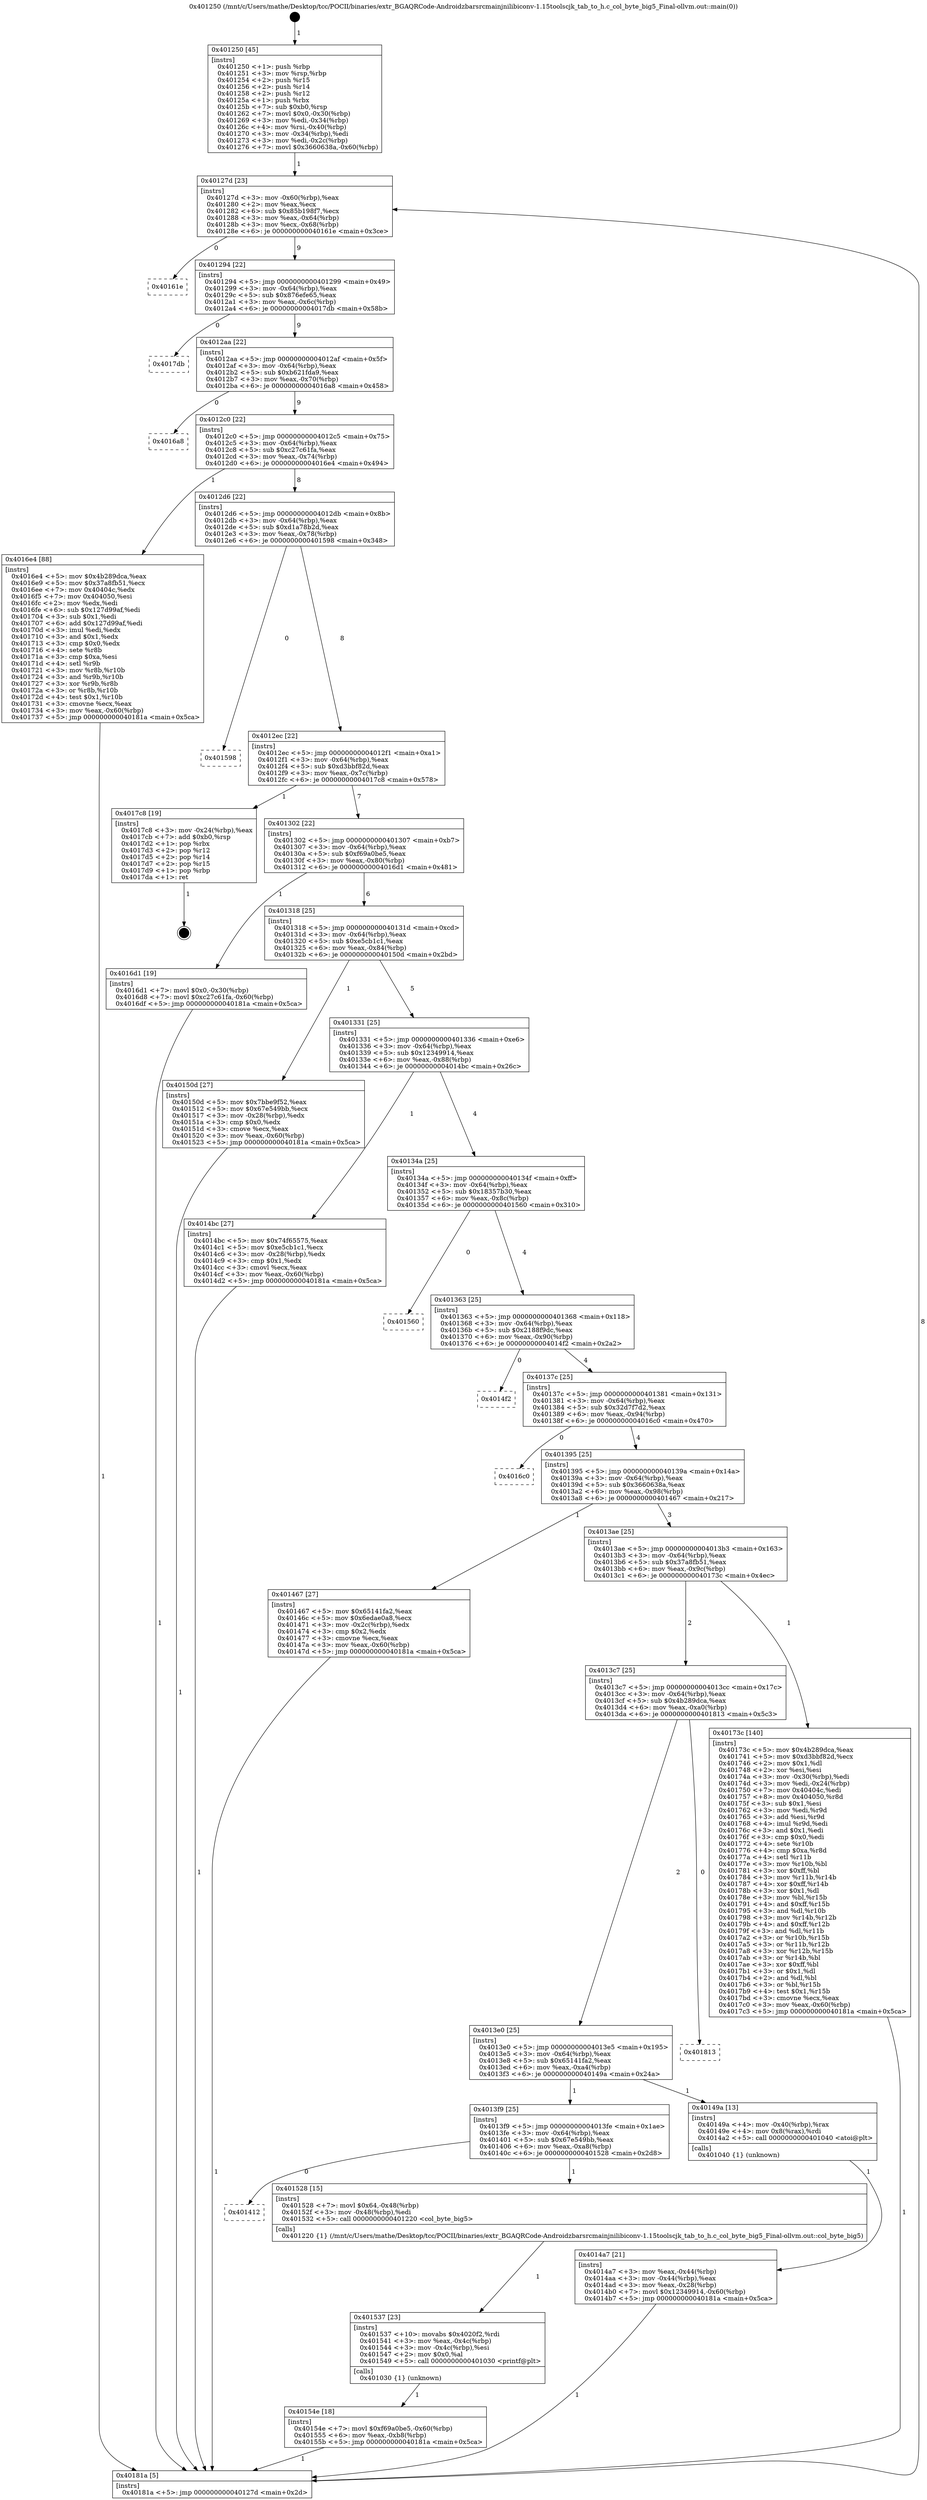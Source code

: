 digraph "0x401250" {
  label = "0x401250 (/mnt/c/Users/mathe/Desktop/tcc/POCII/binaries/extr_BGAQRCode-Androidzbarsrcmainjnilibiconv-1.15toolscjk_tab_to_h.c_col_byte_big5_Final-ollvm.out::main(0))"
  labelloc = "t"
  node[shape=record]

  Entry [label="",width=0.3,height=0.3,shape=circle,fillcolor=black,style=filled]
  "0x40127d" [label="{
     0x40127d [23]\l
     | [instrs]\l
     &nbsp;&nbsp;0x40127d \<+3\>: mov -0x60(%rbp),%eax\l
     &nbsp;&nbsp;0x401280 \<+2\>: mov %eax,%ecx\l
     &nbsp;&nbsp;0x401282 \<+6\>: sub $0x85b198f7,%ecx\l
     &nbsp;&nbsp;0x401288 \<+3\>: mov %eax,-0x64(%rbp)\l
     &nbsp;&nbsp;0x40128b \<+3\>: mov %ecx,-0x68(%rbp)\l
     &nbsp;&nbsp;0x40128e \<+6\>: je 000000000040161e \<main+0x3ce\>\l
  }"]
  "0x40161e" [label="{
     0x40161e\l
  }", style=dashed]
  "0x401294" [label="{
     0x401294 [22]\l
     | [instrs]\l
     &nbsp;&nbsp;0x401294 \<+5\>: jmp 0000000000401299 \<main+0x49\>\l
     &nbsp;&nbsp;0x401299 \<+3\>: mov -0x64(%rbp),%eax\l
     &nbsp;&nbsp;0x40129c \<+5\>: sub $0x876efe65,%eax\l
     &nbsp;&nbsp;0x4012a1 \<+3\>: mov %eax,-0x6c(%rbp)\l
     &nbsp;&nbsp;0x4012a4 \<+6\>: je 00000000004017db \<main+0x58b\>\l
  }"]
  Exit [label="",width=0.3,height=0.3,shape=circle,fillcolor=black,style=filled,peripheries=2]
  "0x4017db" [label="{
     0x4017db\l
  }", style=dashed]
  "0x4012aa" [label="{
     0x4012aa [22]\l
     | [instrs]\l
     &nbsp;&nbsp;0x4012aa \<+5\>: jmp 00000000004012af \<main+0x5f\>\l
     &nbsp;&nbsp;0x4012af \<+3\>: mov -0x64(%rbp),%eax\l
     &nbsp;&nbsp;0x4012b2 \<+5\>: sub $0xb621fda9,%eax\l
     &nbsp;&nbsp;0x4012b7 \<+3\>: mov %eax,-0x70(%rbp)\l
     &nbsp;&nbsp;0x4012ba \<+6\>: je 00000000004016a8 \<main+0x458\>\l
  }"]
  "0x40154e" [label="{
     0x40154e [18]\l
     | [instrs]\l
     &nbsp;&nbsp;0x40154e \<+7\>: movl $0xf69a0be5,-0x60(%rbp)\l
     &nbsp;&nbsp;0x401555 \<+6\>: mov %eax,-0xb8(%rbp)\l
     &nbsp;&nbsp;0x40155b \<+5\>: jmp 000000000040181a \<main+0x5ca\>\l
  }"]
  "0x4016a8" [label="{
     0x4016a8\l
  }", style=dashed]
  "0x4012c0" [label="{
     0x4012c0 [22]\l
     | [instrs]\l
     &nbsp;&nbsp;0x4012c0 \<+5\>: jmp 00000000004012c5 \<main+0x75\>\l
     &nbsp;&nbsp;0x4012c5 \<+3\>: mov -0x64(%rbp),%eax\l
     &nbsp;&nbsp;0x4012c8 \<+5\>: sub $0xc27c61fa,%eax\l
     &nbsp;&nbsp;0x4012cd \<+3\>: mov %eax,-0x74(%rbp)\l
     &nbsp;&nbsp;0x4012d0 \<+6\>: je 00000000004016e4 \<main+0x494\>\l
  }"]
  "0x401537" [label="{
     0x401537 [23]\l
     | [instrs]\l
     &nbsp;&nbsp;0x401537 \<+10\>: movabs $0x4020f2,%rdi\l
     &nbsp;&nbsp;0x401541 \<+3\>: mov %eax,-0x4c(%rbp)\l
     &nbsp;&nbsp;0x401544 \<+3\>: mov -0x4c(%rbp),%esi\l
     &nbsp;&nbsp;0x401547 \<+2\>: mov $0x0,%al\l
     &nbsp;&nbsp;0x401549 \<+5\>: call 0000000000401030 \<printf@plt\>\l
     | [calls]\l
     &nbsp;&nbsp;0x401030 \{1\} (unknown)\l
  }"]
  "0x4016e4" [label="{
     0x4016e4 [88]\l
     | [instrs]\l
     &nbsp;&nbsp;0x4016e4 \<+5\>: mov $0x4b289dca,%eax\l
     &nbsp;&nbsp;0x4016e9 \<+5\>: mov $0x37a8fb51,%ecx\l
     &nbsp;&nbsp;0x4016ee \<+7\>: mov 0x40404c,%edx\l
     &nbsp;&nbsp;0x4016f5 \<+7\>: mov 0x404050,%esi\l
     &nbsp;&nbsp;0x4016fc \<+2\>: mov %edx,%edi\l
     &nbsp;&nbsp;0x4016fe \<+6\>: sub $0x127d99af,%edi\l
     &nbsp;&nbsp;0x401704 \<+3\>: sub $0x1,%edi\l
     &nbsp;&nbsp;0x401707 \<+6\>: add $0x127d99af,%edi\l
     &nbsp;&nbsp;0x40170d \<+3\>: imul %edi,%edx\l
     &nbsp;&nbsp;0x401710 \<+3\>: and $0x1,%edx\l
     &nbsp;&nbsp;0x401713 \<+3\>: cmp $0x0,%edx\l
     &nbsp;&nbsp;0x401716 \<+4\>: sete %r8b\l
     &nbsp;&nbsp;0x40171a \<+3\>: cmp $0xa,%esi\l
     &nbsp;&nbsp;0x40171d \<+4\>: setl %r9b\l
     &nbsp;&nbsp;0x401721 \<+3\>: mov %r8b,%r10b\l
     &nbsp;&nbsp;0x401724 \<+3\>: and %r9b,%r10b\l
     &nbsp;&nbsp;0x401727 \<+3\>: xor %r9b,%r8b\l
     &nbsp;&nbsp;0x40172a \<+3\>: or %r8b,%r10b\l
     &nbsp;&nbsp;0x40172d \<+4\>: test $0x1,%r10b\l
     &nbsp;&nbsp;0x401731 \<+3\>: cmovne %ecx,%eax\l
     &nbsp;&nbsp;0x401734 \<+3\>: mov %eax,-0x60(%rbp)\l
     &nbsp;&nbsp;0x401737 \<+5\>: jmp 000000000040181a \<main+0x5ca\>\l
  }"]
  "0x4012d6" [label="{
     0x4012d6 [22]\l
     | [instrs]\l
     &nbsp;&nbsp;0x4012d6 \<+5\>: jmp 00000000004012db \<main+0x8b\>\l
     &nbsp;&nbsp;0x4012db \<+3\>: mov -0x64(%rbp),%eax\l
     &nbsp;&nbsp;0x4012de \<+5\>: sub $0xd1a78b2d,%eax\l
     &nbsp;&nbsp;0x4012e3 \<+3\>: mov %eax,-0x78(%rbp)\l
     &nbsp;&nbsp;0x4012e6 \<+6\>: je 0000000000401598 \<main+0x348\>\l
  }"]
  "0x401412" [label="{
     0x401412\l
  }", style=dashed]
  "0x401598" [label="{
     0x401598\l
  }", style=dashed]
  "0x4012ec" [label="{
     0x4012ec [22]\l
     | [instrs]\l
     &nbsp;&nbsp;0x4012ec \<+5\>: jmp 00000000004012f1 \<main+0xa1\>\l
     &nbsp;&nbsp;0x4012f1 \<+3\>: mov -0x64(%rbp),%eax\l
     &nbsp;&nbsp;0x4012f4 \<+5\>: sub $0xd3bbf82d,%eax\l
     &nbsp;&nbsp;0x4012f9 \<+3\>: mov %eax,-0x7c(%rbp)\l
     &nbsp;&nbsp;0x4012fc \<+6\>: je 00000000004017c8 \<main+0x578\>\l
  }"]
  "0x401528" [label="{
     0x401528 [15]\l
     | [instrs]\l
     &nbsp;&nbsp;0x401528 \<+7\>: movl $0x64,-0x48(%rbp)\l
     &nbsp;&nbsp;0x40152f \<+3\>: mov -0x48(%rbp),%edi\l
     &nbsp;&nbsp;0x401532 \<+5\>: call 0000000000401220 \<col_byte_big5\>\l
     | [calls]\l
     &nbsp;&nbsp;0x401220 \{1\} (/mnt/c/Users/mathe/Desktop/tcc/POCII/binaries/extr_BGAQRCode-Androidzbarsrcmainjnilibiconv-1.15toolscjk_tab_to_h.c_col_byte_big5_Final-ollvm.out::col_byte_big5)\l
  }"]
  "0x4017c8" [label="{
     0x4017c8 [19]\l
     | [instrs]\l
     &nbsp;&nbsp;0x4017c8 \<+3\>: mov -0x24(%rbp),%eax\l
     &nbsp;&nbsp;0x4017cb \<+7\>: add $0xb0,%rsp\l
     &nbsp;&nbsp;0x4017d2 \<+1\>: pop %rbx\l
     &nbsp;&nbsp;0x4017d3 \<+2\>: pop %r12\l
     &nbsp;&nbsp;0x4017d5 \<+2\>: pop %r14\l
     &nbsp;&nbsp;0x4017d7 \<+2\>: pop %r15\l
     &nbsp;&nbsp;0x4017d9 \<+1\>: pop %rbp\l
     &nbsp;&nbsp;0x4017da \<+1\>: ret\l
  }"]
  "0x401302" [label="{
     0x401302 [22]\l
     | [instrs]\l
     &nbsp;&nbsp;0x401302 \<+5\>: jmp 0000000000401307 \<main+0xb7\>\l
     &nbsp;&nbsp;0x401307 \<+3\>: mov -0x64(%rbp),%eax\l
     &nbsp;&nbsp;0x40130a \<+5\>: sub $0xf69a0be5,%eax\l
     &nbsp;&nbsp;0x40130f \<+3\>: mov %eax,-0x80(%rbp)\l
     &nbsp;&nbsp;0x401312 \<+6\>: je 00000000004016d1 \<main+0x481\>\l
  }"]
  "0x4014a7" [label="{
     0x4014a7 [21]\l
     | [instrs]\l
     &nbsp;&nbsp;0x4014a7 \<+3\>: mov %eax,-0x44(%rbp)\l
     &nbsp;&nbsp;0x4014aa \<+3\>: mov -0x44(%rbp),%eax\l
     &nbsp;&nbsp;0x4014ad \<+3\>: mov %eax,-0x28(%rbp)\l
     &nbsp;&nbsp;0x4014b0 \<+7\>: movl $0x12349914,-0x60(%rbp)\l
     &nbsp;&nbsp;0x4014b7 \<+5\>: jmp 000000000040181a \<main+0x5ca\>\l
  }"]
  "0x4016d1" [label="{
     0x4016d1 [19]\l
     | [instrs]\l
     &nbsp;&nbsp;0x4016d1 \<+7\>: movl $0x0,-0x30(%rbp)\l
     &nbsp;&nbsp;0x4016d8 \<+7\>: movl $0xc27c61fa,-0x60(%rbp)\l
     &nbsp;&nbsp;0x4016df \<+5\>: jmp 000000000040181a \<main+0x5ca\>\l
  }"]
  "0x401318" [label="{
     0x401318 [25]\l
     | [instrs]\l
     &nbsp;&nbsp;0x401318 \<+5\>: jmp 000000000040131d \<main+0xcd\>\l
     &nbsp;&nbsp;0x40131d \<+3\>: mov -0x64(%rbp),%eax\l
     &nbsp;&nbsp;0x401320 \<+5\>: sub $0xe5cb1c1,%eax\l
     &nbsp;&nbsp;0x401325 \<+6\>: mov %eax,-0x84(%rbp)\l
     &nbsp;&nbsp;0x40132b \<+6\>: je 000000000040150d \<main+0x2bd\>\l
  }"]
  "0x4013f9" [label="{
     0x4013f9 [25]\l
     | [instrs]\l
     &nbsp;&nbsp;0x4013f9 \<+5\>: jmp 00000000004013fe \<main+0x1ae\>\l
     &nbsp;&nbsp;0x4013fe \<+3\>: mov -0x64(%rbp),%eax\l
     &nbsp;&nbsp;0x401401 \<+5\>: sub $0x67e549bb,%eax\l
     &nbsp;&nbsp;0x401406 \<+6\>: mov %eax,-0xa8(%rbp)\l
     &nbsp;&nbsp;0x40140c \<+6\>: je 0000000000401528 \<main+0x2d8\>\l
  }"]
  "0x40150d" [label="{
     0x40150d [27]\l
     | [instrs]\l
     &nbsp;&nbsp;0x40150d \<+5\>: mov $0x7bbe9f52,%eax\l
     &nbsp;&nbsp;0x401512 \<+5\>: mov $0x67e549bb,%ecx\l
     &nbsp;&nbsp;0x401517 \<+3\>: mov -0x28(%rbp),%edx\l
     &nbsp;&nbsp;0x40151a \<+3\>: cmp $0x0,%edx\l
     &nbsp;&nbsp;0x40151d \<+3\>: cmove %ecx,%eax\l
     &nbsp;&nbsp;0x401520 \<+3\>: mov %eax,-0x60(%rbp)\l
     &nbsp;&nbsp;0x401523 \<+5\>: jmp 000000000040181a \<main+0x5ca\>\l
  }"]
  "0x401331" [label="{
     0x401331 [25]\l
     | [instrs]\l
     &nbsp;&nbsp;0x401331 \<+5\>: jmp 0000000000401336 \<main+0xe6\>\l
     &nbsp;&nbsp;0x401336 \<+3\>: mov -0x64(%rbp),%eax\l
     &nbsp;&nbsp;0x401339 \<+5\>: sub $0x12349914,%eax\l
     &nbsp;&nbsp;0x40133e \<+6\>: mov %eax,-0x88(%rbp)\l
     &nbsp;&nbsp;0x401344 \<+6\>: je 00000000004014bc \<main+0x26c\>\l
  }"]
  "0x40149a" [label="{
     0x40149a [13]\l
     | [instrs]\l
     &nbsp;&nbsp;0x40149a \<+4\>: mov -0x40(%rbp),%rax\l
     &nbsp;&nbsp;0x40149e \<+4\>: mov 0x8(%rax),%rdi\l
     &nbsp;&nbsp;0x4014a2 \<+5\>: call 0000000000401040 \<atoi@plt\>\l
     | [calls]\l
     &nbsp;&nbsp;0x401040 \{1\} (unknown)\l
  }"]
  "0x4014bc" [label="{
     0x4014bc [27]\l
     | [instrs]\l
     &nbsp;&nbsp;0x4014bc \<+5\>: mov $0x74f65575,%eax\l
     &nbsp;&nbsp;0x4014c1 \<+5\>: mov $0xe5cb1c1,%ecx\l
     &nbsp;&nbsp;0x4014c6 \<+3\>: mov -0x28(%rbp),%edx\l
     &nbsp;&nbsp;0x4014c9 \<+3\>: cmp $0x1,%edx\l
     &nbsp;&nbsp;0x4014cc \<+3\>: cmovl %ecx,%eax\l
     &nbsp;&nbsp;0x4014cf \<+3\>: mov %eax,-0x60(%rbp)\l
     &nbsp;&nbsp;0x4014d2 \<+5\>: jmp 000000000040181a \<main+0x5ca\>\l
  }"]
  "0x40134a" [label="{
     0x40134a [25]\l
     | [instrs]\l
     &nbsp;&nbsp;0x40134a \<+5\>: jmp 000000000040134f \<main+0xff\>\l
     &nbsp;&nbsp;0x40134f \<+3\>: mov -0x64(%rbp),%eax\l
     &nbsp;&nbsp;0x401352 \<+5\>: sub $0x18357b30,%eax\l
     &nbsp;&nbsp;0x401357 \<+6\>: mov %eax,-0x8c(%rbp)\l
     &nbsp;&nbsp;0x40135d \<+6\>: je 0000000000401560 \<main+0x310\>\l
  }"]
  "0x4013e0" [label="{
     0x4013e0 [25]\l
     | [instrs]\l
     &nbsp;&nbsp;0x4013e0 \<+5\>: jmp 00000000004013e5 \<main+0x195\>\l
     &nbsp;&nbsp;0x4013e5 \<+3\>: mov -0x64(%rbp),%eax\l
     &nbsp;&nbsp;0x4013e8 \<+5\>: sub $0x65141fa2,%eax\l
     &nbsp;&nbsp;0x4013ed \<+6\>: mov %eax,-0xa4(%rbp)\l
     &nbsp;&nbsp;0x4013f3 \<+6\>: je 000000000040149a \<main+0x24a\>\l
  }"]
  "0x401560" [label="{
     0x401560\l
  }", style=dashed]
  "0x401363" [label="{
     0x401363 [25]\l
     | [instrs]\l
     &nbsp;&nbsp;0x401363 \<+5\>: jmp 0000000000401368 \<main+0x118\>\l
     &nbsp;&nbsp;0x401368 \<+3\>: mov -0x64(%rbp),%eax\l
     &nbsp;&nbsp;0x40136b \<+5\>: sub $0x2188f9dc,%eax\l
     &nbsp;&nbsp;0x401370 \<+6\>: mov %eax,-0x90(%rbp)\l
     &nbsp;&nbsp;0x401376 \<+6\>: je 00000000004014f2 \<main+0x2a2\>\l
  }"]
  "0x401813" [label="{
     0x401813\l
  }", style=dashed]
  "0x4014f2" [label="{
     0x4014f2\l
  }", style=dashed]
  "0x40137c" [label="{
     0x40137c [25]\l
     | [instrs]\l
     &nbsp;&nbsp;0x40137c \<+5\>: jmp 0000000000401381 \<main+0x131\>\l
     &nbsp;&nbsp;0x401381 \<+3\>: mov -0x64(%rbp),%eax\l
     &nbsp;&nbsp;0x401384 \<+5\>: sub $0x32d7f7d2,%eax\l
     &nbsp;&nbsp;0x401389 \<+6\>: mov %eax,-0x94(%rbp)\l
     &nbsp;&nbsp;0x40138f \<+6\>: je 00000000004016c0 \<main+0x470\>\l
  }"]
  "0x4013c7" [label="{
     0x4013c7 [25]\l
     | [instrs]\l
     &nbsp;&nbsp;0x4013c7 \<+5\>: jmp 00000000004013cc \<main+0x17c\>\l
     &nbsp;&nbsp;0x4013cc \<+3\>: mov -0x64(%rbp),%eax\l
     &nbsp;&nbsp;0x4013cf \<+5\>: sub $0x4b289dca,%eax\l
     &nbsp;&nbsp;0x4013d4 \<+6\>: mov %eax,-0xa0(%rbp)\l
     &nbsp;&nbsp;0x4013da \<+6\>: je 0000000000401813 \<main+0x5c3\>\l
  }"]
  "0x4016c0" [label="{
     0x4016c0\l
  }", style=dashed]
  "0x401395" [label="{
     0x401395 [25]\l
     | [instrs]\l
     &nbsp;&nbsp;0x401395 \<+5\>: jmp 000000000040139a \<main+0x14a\>\l
     &nbsp;&nbsp;0x40139a \<+3\>: mov -0x64(%rbp),%eax\l
     &nbsp;&nbsp;0x40139d \<+5\>: sub $0x3660638a,%eax\l
     &nbsp;&nbsp;0x4013a2 \<+6\>: mov %eax,-0x98(%rbp)\l
     &nbsp;&nbsp;0x4013a8 \<+6\>: je 0000000000401467 \<main+0x217\>\l
  }"]
  "0x40173c" [label="{
     0x40173c [140]\l
     | [instrs]\l
     &nbsp;&nbsp;0x40173c \<+5\>: mov $0x4b289dca,%eax\l
     &nbsp;&nbsp;0x401741 \<+5\>: mov $0xd3bbf82d,%ecx\l
     &nbsp;&nbsp;0x401746 \<+2\>: mov $0x1,%dl\l
     &nbsp;&nbsp;0x401748 \<+2\>: xor %esi,%esi\l
     &nbsp;&nbsp;0x40174a \<+3\>: mov -0x30(%rbp),%edi\l
     &nbsp;&nbsp;0x40174d \<+3\>: mov %edi,-0x24(%rbp)\l
     &nbsp;&nbsp;0x401750 \<+7\>: mov 0x40404c,%edi\l
     &nbsp;&nbsp;0x401757 \<+8\>: mov 0x404050,%r8d\l
     &nbsp;&nbsp;0x40175f \<+3\>: sub $0x1,%esi\l
     &nbsp;&nbsp;0x401762 \<+3\>: mov %edi,%r9d\l
     &nbsp;&nbsp;0x401765 \<+3\>: add %esi,%r9d\l
     &nbsp;&nbsp;0x401768 \<+4\>: imul %r9d,%edi\l
     &nbsp;&nbsp;0x40176c \<+3\>: and $0x1,%edi\l
     &nbsp;&nbsp;0x40176f \<+3\>: cmp $0x0,%edi\l
     &nbsp;&nbsp;0x401772 \<+4\>: sete %r10b\l
     &nbsp;&nbsp;0x401776 \<+4\>: cmp $0xa,%r8d\l
     &nbsp;&nbsp;0x40177a \<+4\>: setl %r11b\l
     &nbsp;&nbsp;0x40177e \<+3\>: mov %r10b,%bl\l
     &nbsp;&nbsp;0x401781 \<+3\>: xor $0xff,%bl\l
     &nbsp;&nbsp;0x401784 \<+3\>: mov %r11b,%r14b\l
     &nbsp;&nbsp;0x401787 \<+4\>: xor $0xff,%r14b\l
     &nbsp;&nbsp;0x40178b \<+3\>: xor $0x1,%dl\l
     &nbsp;&nbsp;0x40178e \<+3\>: mov %bl,%r15b\l
     &nbsp;&nbsp;0x401791 \<+4\>: and $0xff,%r15b\l
     &nbsp;&nbsp;0x401795 \<+3\>: and %dl,%r10b\l
     &nbsp;&nbsp;0x401798 \<+3\>: mov %r14b,%r12b\l
     &nbsp;&nbsp;0x40179b \<+4\>: and $0xff,%r12b\l
     &nbsp;&nbsp;0x40179f \<+3\>: and %dl,%r11b\l
     &nbsp;&nbsp;0x4017a2 \<+3\>: or %r10b,%r15b\l
     &nbsp;&nbsp;0x4017a5 \<+3\>: or %r11b,%r12b\l
     &nbsp;&nbsp;0x4017a8 \<+3\>: xor %r12b,%r15b\l
     &nbsp;&nbsp;0x4017ab \<+3\>: or %r14b,%bl\l
     &nbsp;&nbsp;0x4017ae \<+3\>: xor $0xff,%bl\l
     &nbsp;&nbsp;0x4017b1 \<+3\>: or $0x1,%dl\l
     &nbsp;&nbsp;0x4017b4 \<+2\>: and %dl,%bl\l
     &nbsp;&nbsp;0x4017b6 \<+3\>: or %bl,%r15b\l
     &nbsp;&nbsp;0x4017b9 \<+4\>: test $0x1,%r15b\l
     &nbsp;&nbsp;0x4017bd \<+3\>: cmovne %ecx,%eax\l
     &nbsp;&nbsp;0x4017c0 \<+3\>: mov %eax,-0x60(%rbp)\l
     &nbsp;&nbsp;0x4017c3 \<+5\>: jmp 000000000040181a \<main+0x5ca\>\l
  }"]
  "0x401467" [label="{
     0x401467 [27]\l
     | [instrs]\l
     &nbsp;&nbsp;0x401467 \<+5\>: mov $0x65141fa2,%eax\l
     &nbsp;&nbsp;0x40146c \<+5\>: mov $0x6edae0a8,%ecx\l
     &nbsp;&nbsp;0x401471 \<+3\>: mov -0x2c(%rbp),%edx\l
     &nbsp;&nbsp;0x401474 \<+3\>: cmp $0x2,%edx\l
     &nbsp;&nbsp;0x401477 \<+3\>: cmovne %ecx,%eax\l
     &nbsp;&nbsp;0x40147a \<+3\>: mov %eax,-0x60(%rbp)\l
     &nbsp;&nbsp;0x40147d \<+5\>: jmp 000000000040181a \<main+0x5ca\>\l
  }"]
  "0x4013ae" [label="{
     0x4013ae [25]\l
     | [instrs]\l
     &nbsp;&nbsp;0x4013ae \<+5\>: jmp 00000000004013b3 \<main+0x163\>\l
     &nbsp;&nbsp;0x4013b3 \<+3\>: mov -0x64(%rbp),%eax\l
     &nbsp;&nbsp;0x4013b6 \<+5\>: sub $0x37a8fb51,%eax\l
     &nbsp;&nbsp;0x4013bb \<+6\>: mov %eax,-0x9c(%rbp)\l
     &nbsp;&nbsp;0x4013c1 \<+6\>: je 000000000040173c \<main+0x4ec\>\l
  }"]
  "0x40181a" [label="{
     0x40181a [5]\l
     | [instrs]\l
     &nbsp;&nbsp;0x40181a \<+5\>: jmp 000000000040127d \<main+0x2d\>\l
  }"]
  "0x401250" [label="{
     0x401250 [45]\l
     | [instrs]\l
     &nbsp;&nbsp;0x401250 \<+1\>: push %rbp\l
     &nbsp;&nbsp;0x401251 \<+3\>: mov %rsp,%rbp\l
     &nbsp;&nbsp;0x401254 \<+2\>: push %r15\l
     &nbsp;&nbsp;0x401256 \<+2\>: push %r14\l
     &nbsp;&nbsp;0x401258 \<+2\>: push %r12\l
     &nbsp;&nbsp;0x40125a \<+1\>: push %rbx\l
     &nbsp;&nbsp;0x40125b \<+7\>: sub $0xb0,%rsp\l
     &nbsp;&nbsp;0x401262 \<+7\>: movl $0x0,-0x30(%rbp)\l
     &nbsp;&nbsp;0x401269 \<+3\>: mov %edi,-0x34(%rbp)\l
     &nbsp;&nbsp;0x40126c \<+4\>: mov %rsi,-0x40(%rbp)\l
     &nbsp;&nbsp;0x401270 \<+3\>: mov -0x34(%rbp),%edi\l
     &nbsp;&nbsp;0x401273 \<+3\>: mov %edi,-0x2c(%rbp)\l
     &nbsp;&nbsp;0x401276 \<+7\>: movl $0x3660638a,-0x60(%rbp)\l
  }"]
  Entry -> "0x401250" [label=" 1"]
  "0x40127d" -> "0x40161e" [label=" 0"]
  "0x40127d" -> "0x401294" [label=" 9"]
  "0x4017c8" -> Exit [label=" 1"]
  "0x401294" -> "0x4017db" [label=" 0"]
  "0x401294" -> "0x4012aa" [label=" 9"]
  "0x40173c" -> "0x40181a" [label=" 1"]
  "0x4012aa" -> "0x4016a8" [label=" 0"]
  "0x4012aa" -> "0x4012c0" [label=" 9"]
  "0x4016e4" -> "0x40181a" [label=" 1"]
  "0x4012c0" -> "0x4016e4" [label=" 1"]
  "0x4012c0" -> "0x4012d6" [label=" 8"]
  "0x4016d1" -> "0x40181a" [label=" 1"]
  "0x4012d6" -> "0x401598" [label=" 0"]
  "0x4012d6" -> "0x4012ec" [label=" 8"]
  "0x40154e" -> "0x40181a" [label=" 1"]
  "0x4012ec" -> "0x4017c8" [label=" 1"]
  "0x4012ec" -> "0x401302" [label=" 7"]
  "0x401537" -> "0x40154e" [label=" 1"]
  "0x401302" -> "0x4016d1" [label=" 1"]
  "0x401302" -> "0x401318" [label=" 6"]
  "0x4013f9" -> "0x401412" [label=" 0"]
  "0x401318" -> "0x40150d" [label=" 1"]
  "0x401318" -> "0x401331" [label=" 5"]
  "0x4013f9" -> "0x401528" [label=" 1"]
  "0x401331" -> "0x4014bc" [label=" 1"]
  "0x401331" -> "0x40134a" [label=" 4"]
  "0x401528" -> "0x401537" [label=" 1"]
  "0x40134a" -> "0x401560" [label=" 0"]
  "0x40134a" -> "0x401363" [label=" 4"]
  "0x4014bc" -> "0x40181a" [label=" 1"]
  "0x401363" -> "0x4014f2" [label=" 0"]
  "0x401363" -> "0x40137c" [label=" 4"]
  "0x4014a7" -> "0x40181a" [label=" 1"]
  "0x40137c" -> "0x4016c0" [label=" 0"]
  "0x40137c" -> "0x401395" [label=" 4"]
  "0x4013e0" -> "0x4013f9" [label=" 1"]
  "0x401395" -> "0x401467" [label=" 1"]
  "0x401395" -> "0x4013ae" [label=" 3"]
  "0x401467" -> "0x40181a" [label=" 1"]
  "0x401250" -> "0x40127d" [label=" 1"]
  "0x40181a" -> "0x40127d" [label=" 8"]
  "0x4013e0" -> "0x40149a" [label=" 1"]
  "0x4013ae" -> "0x40173c" [label=" 1"]
  "0x4013ae" -> "0x4013c7" [label=" 2"]
  "0x40149a" -> "0x4014a7" [label=" 1"]
  "0x4013c7" -> "0x401813" [label=" 0"]
  "0x4013c7" -> "0x4013e0" [label=" 2"]
  "0x40150d" -> "0x40181a" [label=" 1"]
}
